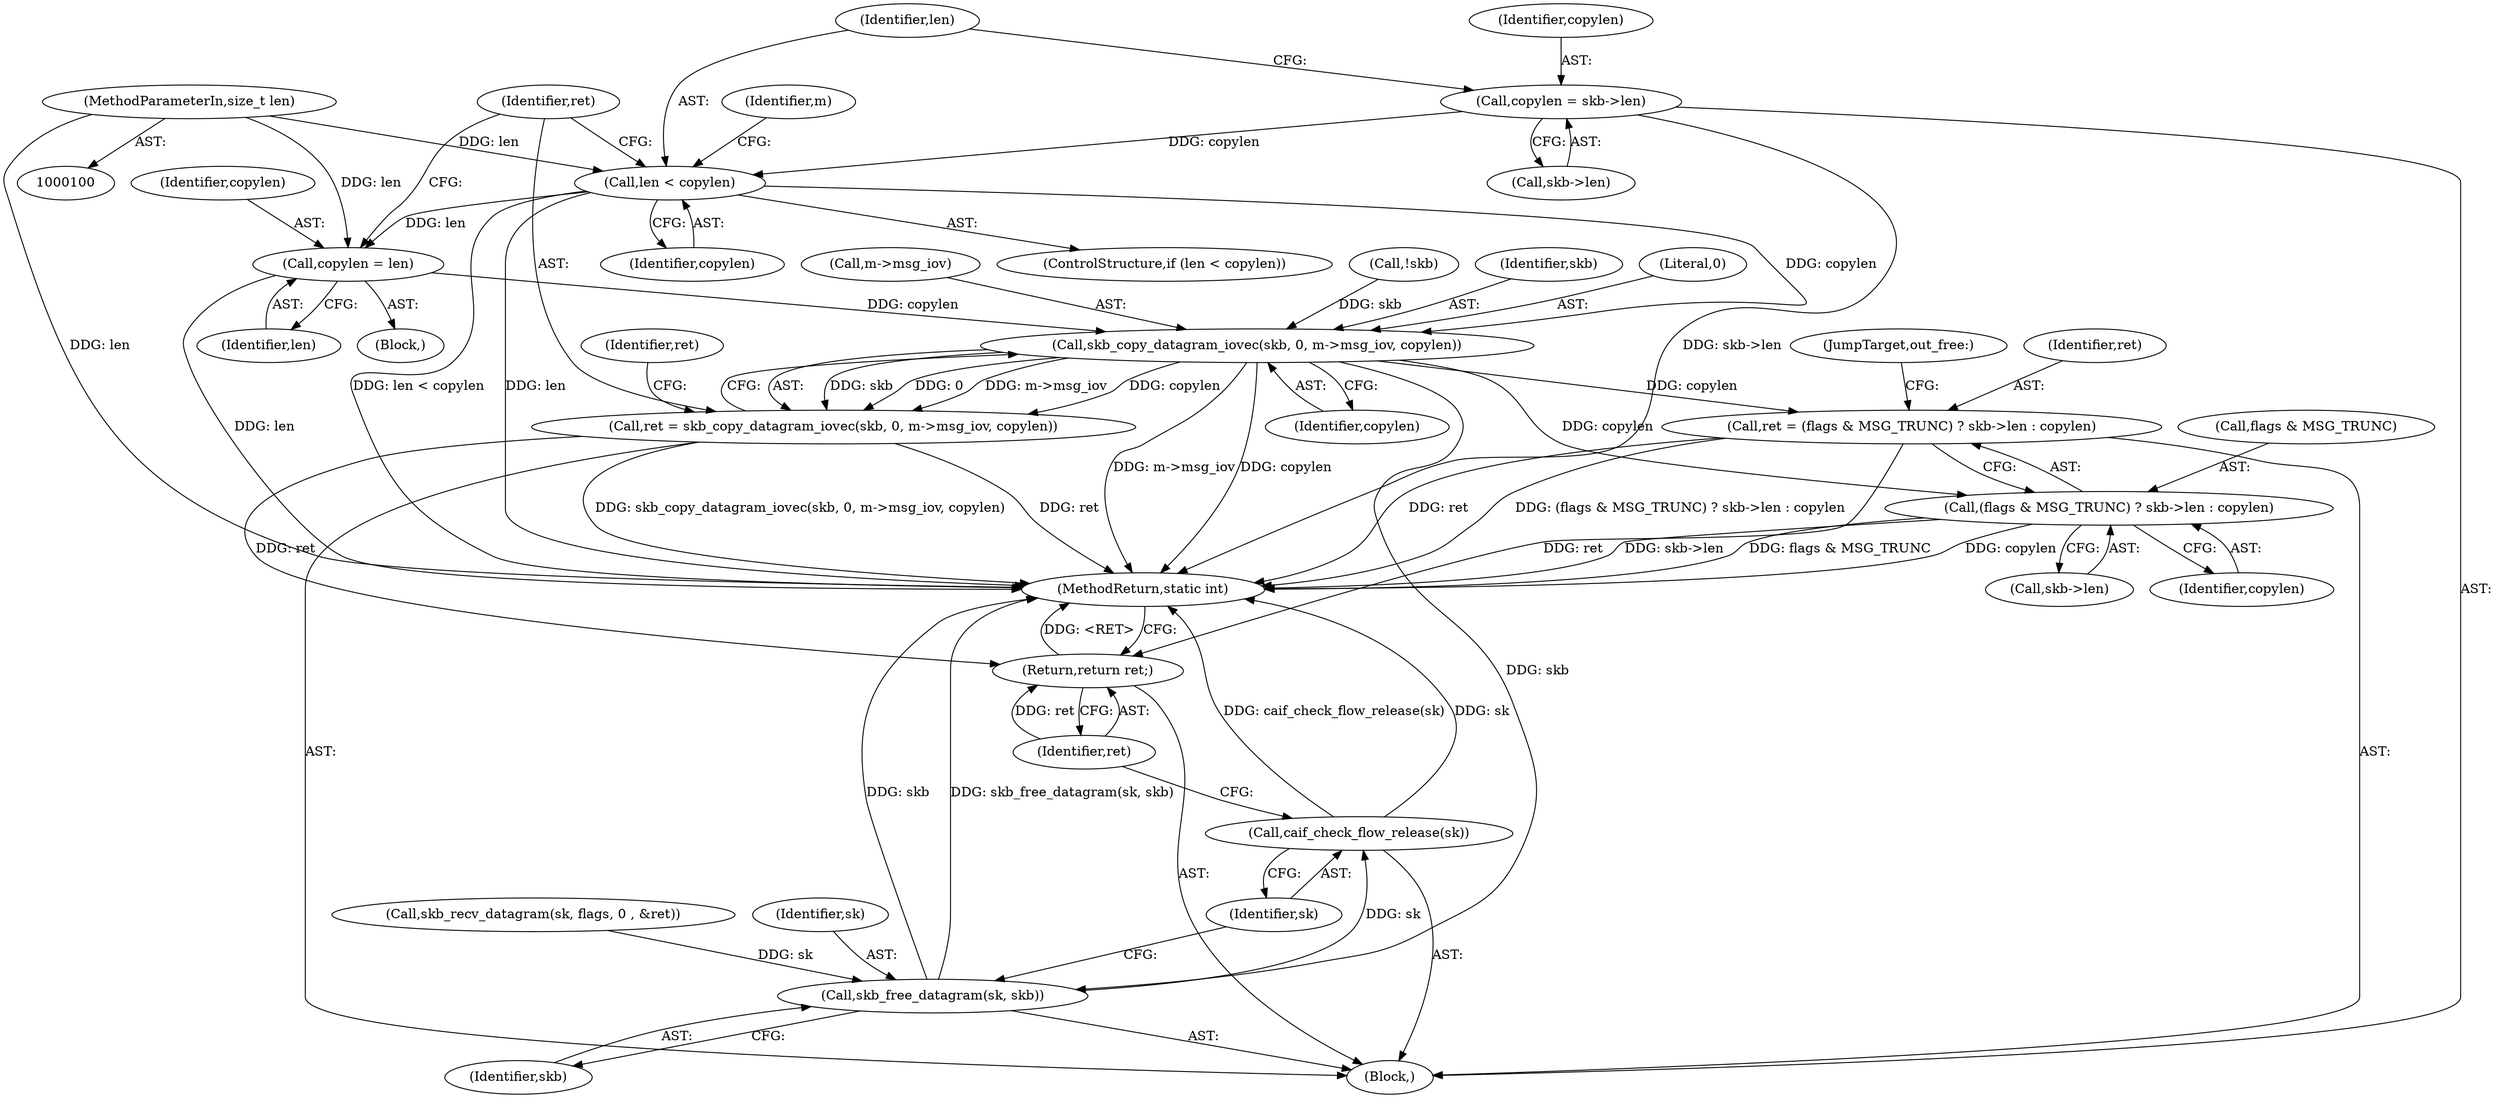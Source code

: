 digraph "0_linux_f3d3342602f8bcbf37d7c46641cb9bca7618eb1c_11@API" {
"1000145" [label="(Call,len < copylen)"];
"1000104" [label="(MethodParameterIn,size_t len)"];
"1000139" [label="(Call,copylen = skb->len)"];
"1000154" [label="(Call,copylen = len)"];
"1000159" [label="(Call,skb_copy_datagram_iovec(skb, 0, m->msg_iov, copylen))"];
"1000157" [label="(Call,ret = skb_copy_datagram_iovec(skb, 0, m->msg_iov, copylen))"];
"1000185" [label="(Return,return ret;)"];
"1000169" [label="(Call,ret = (flags & MSG_TRUNC) ? skb->len : copylen)"];
"1000171" [label="(Call,(flags & MSG_TRUNC) ? skb->len : copylen)"];
"1000180" [label="(Call,skb_free_datagram(sk, skb))"];
"1000183" [label="(Call,caif_check_flow_release(sk))"];
"1000167" [label="(Identifier,ret)"];
"1000183" [label="(Call,caif_check_flow_release(sk))"];
"1000145" [label="(Call,len < copylen)"];
"1000179" [label="(JumpTarget,out_free:)"];
"1000169" [label="(Call,ret = (flags & MSG_TRUNC) ? skb->len : copylen)"];
"1000159" [label="(Call,skb_copy_datagram_iovec(skb, 0, m->msg_iov, copylen))"];
"1000151" [label="(Identifier,m)"];
"1000104" [label="(MethodParameterIn,size_t len)"];
"1000141" [label="(Call,skb->len)"];
"1000172" [label="(Call,flags & MSG_TRUNC)"];
"1000155" [label="(Identifier,copylen)"];
"1000175" [label="(Call,skb->len)"];
"1000106" [label="(Block,)"];
"1000156" [label="(Identifier,len)"];
"1000140" [label="(Identifier,copylen)"];
"1000171" [label="(Call,(flags & MSG_TRUNC) ? skb->len : copylen)"];
"1000162" [label="(Call,m->msg_iov)"];
"1000190" [label="(MethodReturn,static int)"];
"1000136" [label="(Call,!skb)"];
"1000160" [label="(Identifier,skb)"];
"1000181" [label="(Identifier,sk)"];
"1000165" [label="(Identifier,copylen)"];
"1000158" [label="(Identifier,ret)"];
"1000154" [label="(Call,copylen = len)"];
"1000185" [label="(Return,return ret;)"];
"1000157" [label="(Call,ret = skb_copy_datagram_iovec(skb, 0, m->msg_iov, copylen))"];
"1000139" [label="(Call,copylen = skb->len)"];
"1000147" [label="(Identifier,copylen)"];
"1000170" [label="(Identifier,ret)"];
"1000144" [label="(ControlStructure,if (len < copylen))"];
"1000186" [label="(Identifier,ret)"];
"1000180" [label="(Call,skb_free_datagram(sk, skb))"];
"1000178" [label="(Identifier,copylen)"];
"1000146" [label="(Identifier,len)"];
"1000161" [label="(Literal,0)"];
"1000148" [label="(Block,)"];
"1000129" [label="(Call,skb_recv_datagram(sk, flags, 0 , &ret))"];
"1000182" [label="(Identifier,skb)"];
"1000184" [label="(Identifier,sk)"];
"1000145" -> "1000144"  [label="AST: "];
"1000145" -> "1000147"  [label="CFG: "];
"1000146" -> "1000145"  [label="AST: "];
"1000147" -> "1000145"  [label="AST: "];
"1000151" -> "1000145"  [label="CFG: "];
"1000158" -> "1000145"  [label="CFG: "];
"1000145" -> "1000190"  [label="DDG: len < copylen"];
"1000145" -> "1000190"  [label="DDG: len"];
"1000104" -> "1000145"  [label="DDG: len"];
"1000139" -> "1000145"  [label="DDG: copylen"];
"1000145" -> "1000154"  [label="DDG: len"];
"1000145" -> "1000159"  [label="DDG: copylen"];
"1000104" -> "1000100"  [label="AST: "];
"1000104" -> "1000190"  [label="DDG: len"];
"1000104" -> "1000154"  [label="DDG: len"];
"1000139" -> "1000106"  [label="AST: "];
"1000139" -> "1000141"  [label="CFG: "];
"1000140" -> "1000139"  [label="AST: "];
"1000141" -> "1000139"  [label="AST: "];
"1000146" -> "1000139"  [label="CFG: "];
"1000139" -> "1000190"  [label="DDG: skb->len"];
"1000154" -> "1000148"  [label="AST: "];
"1000154" -> "1000156"  [label="CFG: "];
"1000155" -> "1000154"  [label="AST: "];
"1000156" -> "1000154"  [label="AST: "];
"1000158" -> "1000154"  [label="CFG: "];
"1000154" -> "1000190"  [label="DDG: len"];
"1000154" -> "1000159"  [label="DDG: copylen"];
"1000159" -> "1000157"  [label="AST: "];
"1000159" -> "1000165"  [label="CFG: "];
"1000160" -> "1000159"  [label="AST: "];
"1000161" -> "1000159"  [label="AST: "];
"1000162" -> "1000159"  [label="AST: "];
"1000165" -> "1000159"  [label="AST: "];
"1000157" -> "1000159"  [label="CFG: "];
"1000159" -> "1000190"  [label="DDG: m->msg_iov"];
"1000159" -> "1000190"  [label="DDG: copylen"];
"1000159" -> "1000157"  [label="DDG: skb"];
"1000159" -> "1000157"  [label="DDG: 0"];
"1000159" -> "1000157"  [label="DDG: m->msg_iov"];
"1000159" -> "1000157"  [label="DDG: copylen"];
"1000136" -> "1000159"  [label="DDG: skb"];
"1000159" -> "1000169"  [label="DDG: copylen"];
"1000159" -> "1000171"  [label="DDG: copylen"];
"1000159" -> "1000180"  [label="DDG: skb"];
"1000157" -> "1000106"  [label="AST: "];
"1000158" -> "1000157"  [label="AST: "];
"1000167" -> "1000157"  [label="CFG: "];
"1000157" -> "1000190"  [label="DDG: skb_copy_datagram_iovec(skb, 0, m->msg_iov, copylen)"];
"1000157" -> "1000190"  [label="DDG: ret"];
"1000157" -> "1000185"  [label="DDG: ret"];
"1000185" -> "1000106"  [label="AST: "];
"1000185" -> "1000186"  [label="CFG: "];
"1000186" -> "1000185"  [label="AST: "];
"1000190" -> "1000185"  [label="CFG: "];
"1000185" -> "1000190"  [label="DDG: <RET>"];
"1000186" -> "1000185"  [label="DDG: ret"];
"1000169" -> "1000185"  [label="DDG: ret"];
"1000169" -> "1000106"  [label="AST: "];
"1000169" -> "1000171"  [label="CFG: "];
"1000170" -> "1000169"  [label="AST: "];
"1000171" -> "1000169"  [label="AST: "];
"1000179" -> "1000169"  [label="CFG: "];
"1000169" -> "1000190"  [label="DDG: (flags & MSG_TRUNC) ? skb->len : copylen"];
"1000169" -> "1000190"  [label="DDG: ret"];
"1000171" -> "1000175"  [label="CFG: "];
"1000171" -> "1000178"  [label="CFG: "];
"1000172" -> "1000171"  [label="AST: "];
"1000175" -> "1000171"  [label="AST: "];
"1000178" -> "1000171"  [label="AST: "];
"1000171" -> "1000190"  [label="DDG: flags & MSG_TRUNC"];
"1000171" -> "1000190"  [label="DDG: copylen"];
"1000171" -> "1000190"  [label="DDG: skb->len"];
"1000180" -> "1000106"  [label="AST: "];
"1000180" -> "1000182"  [label="CFG: "];
"1000181" -> "1000180"  [label="AST: "];
"1000182" -> "1000180"  [label="AST: "];
"1000184" -> "1000180"  [label="CFG: "];
"1000180" -> "1000190"  [label="DDG: skb"];
"1000180" -> "1000190"  [label="DDG: skb_free_datagram(sk, skb)"];
"1000129" -> "1000180"  [label="DDG: sk"];
"1000180" -> "1000183"  [label="DDG: sk"];
"1000183" -> "1000106"  [label="AST: "];
"1000183" -> "1000184"  [label="CFG: "];
"1000184" -> "1000183"  [label="AST: "];
"1000186" -> "1000183"  [label="CFG: "];
"1000183" -> "1000190"  [label="DDG: sk"];
"1000183" -> "1000190"  [label="DDG: caif_check_flow_release(sk)"];
}
